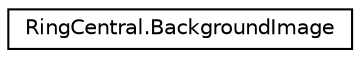 digraph "Graphical Class Hierarchy"
{
 // LATEX_PDF_SIZE
  edge [fontname="Helvetica",fontsize="10",labelfontname="Helvetica",labelfontsize="10"];
  node [fontname="Helvetica",fontsize="10",shape=record];
  rankdir="LR";
  Node0 [label="RingCentral.BackgroundImage",height=0.2,width=0.4,color="black", fillcolor="white", style="filled",URL="$classRingCentral_1_1BackgroundImage.html",tooltip="Specifies a background image oa a card. Acceptable formats are PNG, JPEG, and GIF"];
}
